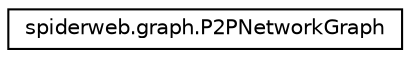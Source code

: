 digraph G
{
  edge [fontname="Helvetica",fontsize="10",labelfontname="Helvetica",labelfontsize="10"];
  node [fontname="Helvetica",fontsize="10",shape=record];
  rankdir=LR;
  Node1 [label="spiderweb.graph.P2PNetworkGraph",height=0.2,width=0.4,color="black", fillcolor="white", style="filled",URL="$classspiderweb_1_1graph_1_1_p2_p_network_graph.html"];
}
